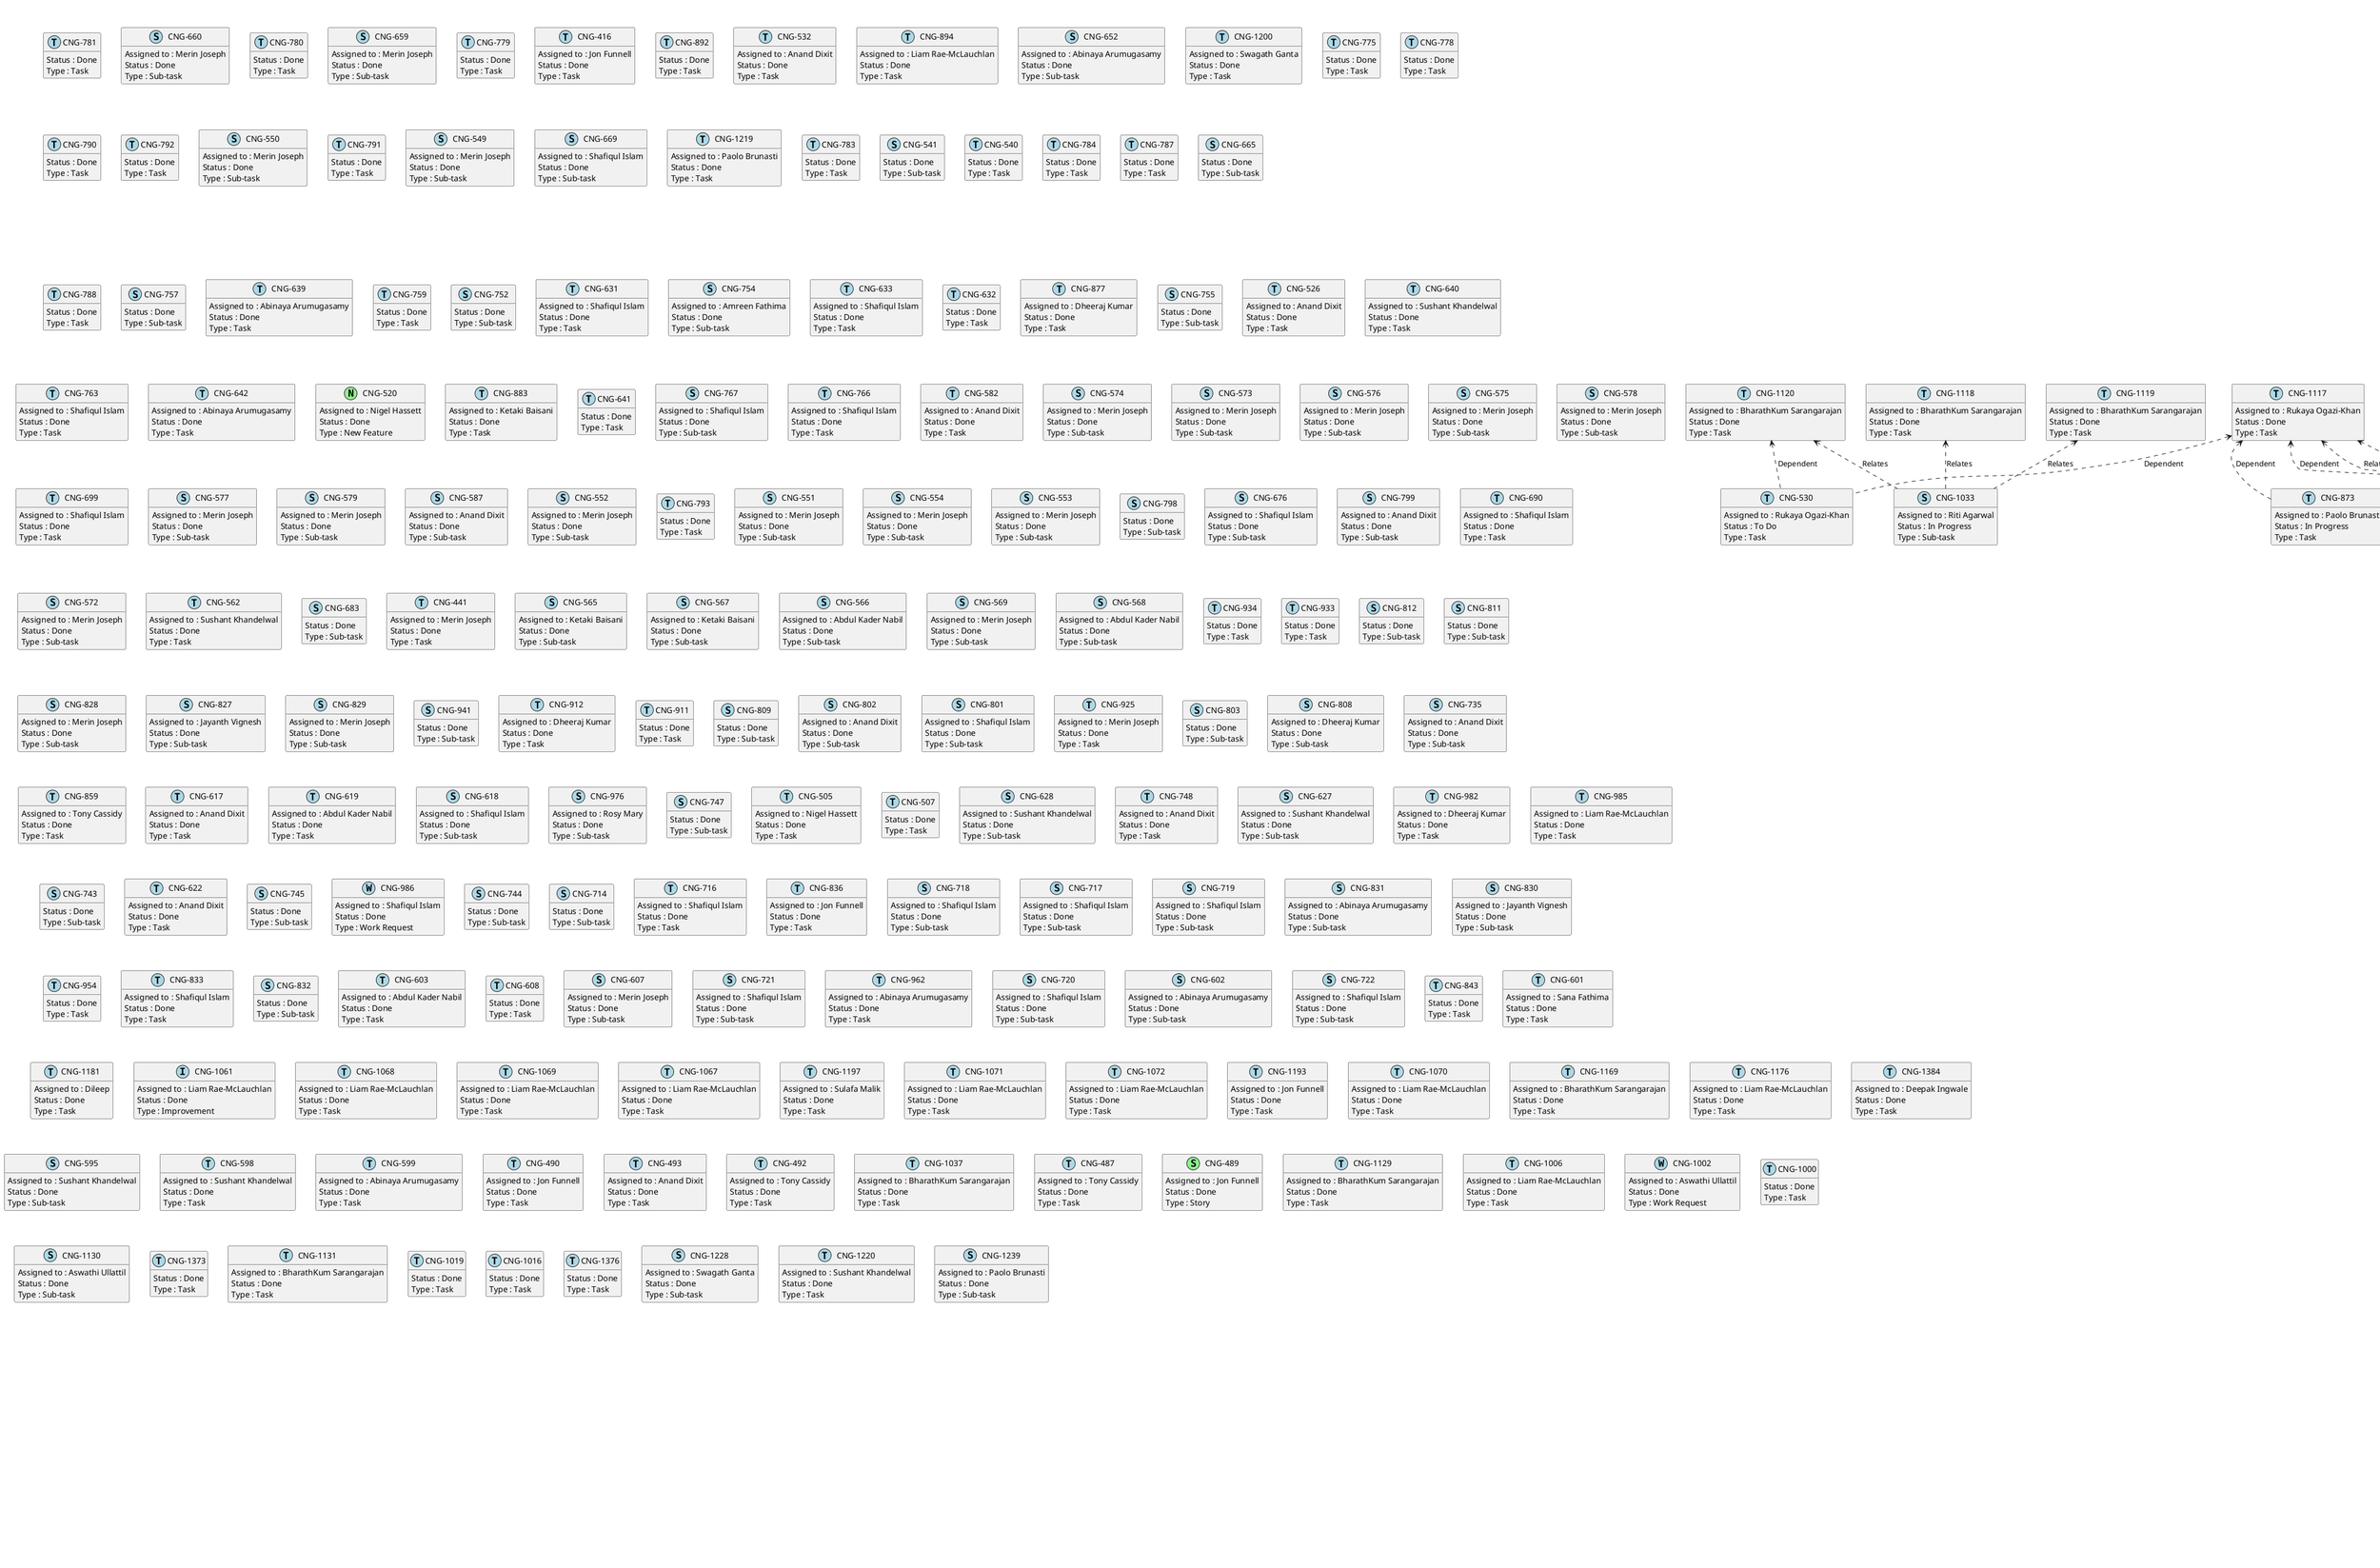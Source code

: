 @startuml
'https://plantuml.com/class-diagram

' GENERATE CLASS DIAGRAM ===========
' Generated at    : Thu Apr 18 15:11:08 CEST 2024

title Jira Tickets for Status Done
hide empty members

legend
Jira Ticket Status
----
(QA) : 3
(In Review (migrated)) : 3
(Done) : 369
(To Do) : 20
(Dev Review) : 1
(In Progress) : 16
(Resolved) : 1
(In System Test) : 1
(Work Complete) : 3
(Design Review) : 1
----
Jira Ticket Types
----
(Task) : 283
(Improvement) : 1
(Work Request) : 2
(Bug) : 4
(Sub-task) : 120
(Risk) : 1
(Story) : 2
(New Feature) : 5
end legend


' Tickets =======
class "CNG-781" << (T,lightblue) >> {
  Status : Done
  Type : Task
}

class "CNG-660" << (S,lightblue) >> {
  Assigned to : Merin Joseph
  Status : Done
  Type : Sub-task
}

class "CNG-780" << (T,lightblue) >> {
  Status : Done
  Type : Task
}

class "CNG-659" << (S,lightblue) >> {
  Assigned to : Merin Joseph
  Status : Done
  Type : Sub-task
}

class "CNG-779" << (T,lightblue) >> {
  Status : Done
  Type : Task
}

class "CNG-416" << (T,lightblue) >> {
  Assigned to : Jon Funnell
  Status : Done
  Type : Task
}

class "CNG-1204" << (T,lightblue) >> {
  Assigned to : Paolo Brunasti
  Status : Done
  Type : Task
}

class "CNG-530" << (T,lightblue) >> {
  Assigned to : Rukaya Ogazi-Khan
  Status : To Do
  Type : Task
}

class "CNG-1205" << (T,lightblue) >> {
  Assigned to : Sivagami S
  Status : Done
  Type : Task
}

class "CNG-771" << (T,lightblue) >> {
  Assigned to : Nigel Hassett
  Status : Done
  Type : Task
}

class "CNG-650" << (T,lightblue) >> {
  Assigned to : Shafiqul Islam
  Status : Done
  Type : Task
}

class "CNG-892" << (T,lightblue) >> {
  Status : Done
  Type : Task
}

class "CNG-774" << (S,lightblue) >> {
  Assigned to : Shafiqul Islam
  Status : Done
  Type : Sub-task
}

class "CNG-532" << (T,lightblue) >> {
  Assigned to : Anand Dixit
  Status : Done
  Type : Task
}

class "CNG-894" << (T,lightblue) >> {
  Assigned to : Liam Rae-McLauchlan
  Status : Done
  Type : Task
}

class "CNG-652" << (S,lightblue) >> {
  Assigned to : Abinaya Arumugasamy
  Status : Done
  Type : Sub-task
}

class "CNG-1200" << (T,lightblue) >> {
  Assigned to : Swagath Ganta
  Status : Done
  Type : Task
}

class "CNG-775" << (T,lightblue) >> {
  Status : Done
  Type : Task
}

class "CNG-533" << (T,lightblue) >> {
  Assigned to : Anand Dixit
  Status : In Progress
  Type : Task
}

class "CNG-778" << (T,lightblue) >> {
  Status : Done
  Type : Task
}

class "CNG-899" << (T,lightblue) >> {
  Status : Done
  Type : Task
}

class "CNG-535" << (T,lightblue) >> {
  Assigned to : Anand Dixit
  Status : Done
  Type : Task
}

class "CNG-898" << (T,lightblue) >> {
  Status : Done
  Type : Task
}

class "CNG-790" << (T,lightblue) >> {
  Status : Done
  Type : Task
}

class "CNG-792" << (T,lightblue) >> {
  Status : Done
  Type : Task
}

class "CNG-550" << (S,lightblue) >> {
  Assigned to : Merin Joseph
  Status : Done
  Type : Sub-task
}

class "CNG-791" << (T,lightblue) >> {
  Status : Done
  Type : Task
}

class "CNG-549" << (S,lightblue) >> {
  Assigned to : Merin Joseph
  Status : Done
  Type : Sub-task
}

class "CNG-428" << (S,lightgreen) >> {
  Assigned to : BharathKum Sarangarajan
  Status : Done
  Type : Story
}

class "CNG-548" << (T,lightblue) >> {
  Assigned to : Sushant Khandelwal
  Status : In Progress
  Type : Task
}

class "CNG-669" << (S,lightblue) >> {
  Assigned to : Shafiqul Islam
  Status : Done
  Type : Sub-task
}

class "CNG-1219" << (T,lightblue) >> {
  Assigned to : Paolo Brunasti
  Status : Done
  Type : Task
}

class "CNG-783" << (T,lightblue) >> {
  Status : Done
  Type : Task
}

class "CNG-541" << (S,lightblue) >> {
  Status : Done
  Type : Sub-task
}

class "CNG-540" << (T,lightblue) >> {
  Status : Done
  Type : Task
}

class "CNG-542" << (T,lightblue) >> {
  Assigned to : Abinaya Arumugasamy
  Status : Done
  Type : Task
}

class "CNG-784" << (T,lightblue) >> {
  Status : Done
  Type : Task
}

class "CNG-787" << (T,lightblue) >> {
  Status : Done
  Type : Task
}

class "CNG-545" << (X,lightblue) >> {
  Assigned to : Anand Dixit
  Status : Resolved
  Type : Risk
}

class "CNG-665" << (S,lightblue) >> {
  Status : Done
  Type : Sub-task
}

class "CNG-789" << (T,lightblue) >> {
  Status : Done
  Type : Task
}

class "CNG-547" << (T,lightblue) >> {
  Assigned to : Abinaya Arumugasamy
  Status : Done
  Type : Task
}

class "CNG-788" << (T,lightblue) >> {
  Status : Done
  Type : Task
}

class "CNG-546" << (N,lightgreen) >> {
  Assigned to : BharathKum Sarangarajan
  Status : Done
  Type : New Feature
}

class "CNG-758" << (T,lightblue) >> {
  Status : Done
  Type : Task
}

class "CNG-637" << (T,lightblue) >> {
  Assigned to : Nigel Hassett
  Status : Done
  Type : Task
}

class "CNG-757" << (S,lightblue) >> {
  Status : Done
  Type : Sub-task
}

class "CNG-636" << (T,lightblue) >> {
  Assigned to : Nigel Hassett
  Status : Done
  Type : Task
}

class "CNG-639" << (T,lightblue) >> {
  Assigned to : Abinaya Arumugasamy
  Status : Done
  Type : Task
}

class "CNG-759" << (T,lightblue) >> {
  Status : Done
  Type : Task
}

class "CNG-638" << (T,lightblue) >> {
  Assigned to : Sushant Khandelwal
  Status : Done
  Type : Task
}

class "CNG-1307" << (T,lightblue) >> {
  Assigned to : Shafiqul Islam
  Status : Done
  Type : Task
}

class "CNG-1306" << (T,lightblue) >> {
  Assigned to : BharathKum Sarangarajan
  Status : Done
  Type : Task
}

class "CNG-750" << (S,lightblue) >> {
  Status : Done
  Type : Sub-task
}

class "CNG-870" << (T,lightblue) >> {
  Assigned to : Rukaya Ogazi-Khan
  Status : To Do
  Type : Task
}

class "CNG-752" << (S,lightblue) >> {
  Status : Done
  Type : Sub-task
}

class "CNG-873" << (T,lightblue) >> {
  Assigned to : Paolo Brunasti
  Status : In Progress
  Type : Task
}

class "CNG-631" << (T,lightblue) >> {
  Assigned to : Shafiqul Islam
  Status : Done
  Type : Task
}

class "CNG-630" << (T,lightblue) >> {
  Assigned to : Shafiqul Islam
  Status : Done
  Type : Task
}

class "CNG-751" << (S,lightblue) >> {
  Assigned to : Abinaya Arumugasamy
  Status : Done
  Type : Sub-task
}

class "CNG-1302" << (T,lightblue) >> {
  Assigned to : BharathKum Sarangarajan
  Status : Done
  Type : Task
}

class "CNG-754" << (S,lightblue) >> {
  Assigned to : Amreen Fathima
  Status : Done
  Type : Sub-task
}

class "CNG-875" << (T,lightblue) >> {
  Assigned to : BharathKum Sarangarajan
  Status : Done
  Type : Task
}

class "CNG-633" << (T,lightblue) >> {
  Assigned to : Shafiqul Islam
  Status : Done
  Type : Task
}

class "CNG-753" << (S,lightblue) >> {
  Status : Done
  Type : Sub-task
}

class "CNG-632" << (T,lightblue) >> {
  Status : Done
  Type : Task
}

class "CNG-998" << (T,lightblue) >> {
  Status : Done
  Type : Task
}

class "CNG-756" << (S,lightblue) >> {
  Assigned to : Sushant Khandelwal
  Status : Done
  Type : Sub-task
}

class "CNG-635" << (T,lightblue) >> {
  Assigned to : Liam Rae-McLauchlan
  Status : Done
  Type : Task
}

class "CNG-877" << (T,lightblue) >> {
  Assigned to : Dheeraj Kumar
  Status : Done
  Type : Task
}

class "CNG-755" << (S,lightblue) >> {
  Status : Done
  Type : Sub-task
}

class "CNG-634" << (T,lightblue) >> {
  Assigned to : Nigel Hassett
  Status : Done
  Type : Task
}

class "CNG-770" << (T,lightblue) >> {
  Assigned to : Shafiqul Islam
  Status : Done
  Type : Task
}

class "CNG-769" << (T,lightblue) >> {
  Assigned to : Shafiqul Islam
  Status : Done
  Type : Task
}

class "CNG-527" << (T,lightblue) >> {
  Assigned to : Sushant Khandelwal
  Status : Done
  Type : Task
}

class "CNG-648" << (T,lightblue) >> {
  Assigned to : Amreen Fathima
  Status : Done
  Type : Task
}

class "CNG-768" << (T,lightblue) >> {
  Assigned to : Shafiqul Islam
  Status : Done
  Type : Task
}

class "CNG-526" << (T,lightblue) >> {
  Assigned to : Anand Dixit
  Status : Done
  Type : Task
}

class "CNG-647" << (T,lightblue) >> {
  Assigned to : Shafiqul Islam
  Status : Done
  Type : Task
}

class "CNG-528" << (T,lightblue) >> {
  Assigned to : Sushant Khandelwal
  Status : Done
  Type : Task
}

class "CNG-649" << (T,lightblue) >> {
  Assigned to : Nigel Hassett
  Status : Done
  Type : Task
}

class "CNG-1317" << (T,lightblue) >> {
  Assigned to : Mahima Verma
  Status : Done
  Type : Task
}

class "CNG-761" << (T,lightblue) >> {
  Status : Done
  Type : Task
}

class "CNG-640" << (T,lightblue) >> {
  Assigned to : Sushant Khandelwal
  Status : Done
  Type : Task
}

class "CNG-763" << (T,lightblue) >> {
  Assigned to : Shafiqul Islam
  Status : Done
  Type : Task
}

class "CNG-884" << (T,lightblue) >> {
  Assigned to : Jayanth Vignesh
  Status : Done
  Type : Task
}

class "CNG-642" << (T,lightblue) >> {
  Assigned to : Abinaya Arumugasamy
  Status : Done
  Type : Task
}

class "CNG-520" << (N,lightgreen) >> {
  Assigned to : Nigel Hassett
  Status : Done
  Type : New Feature
}

class "CNG-883" << (T,lightblue) >> {
  Assigned to : Ketaki Baisani
  Status : Done
  Type : Task
}

class "CNG-641" << (T,lightblue) >> {
  Status : Done
  Type : Task
}

class "CNG-523" << (N,lightgreen) >> {
  Assigned to : Sushant Khandelwal
  Status : Done
  Type : New Feature
}

class "CNG-522" << (N,lightgreen) >> {
  Assigned to : Nigel Hassett
  Status : Done
  Type : New Feature
}

class "CNG-643" << (T,lightblue) >> {
  Assigned to : Amreen Fathima
  Status : Done
  Type : Task
}

class "CNG-767" << (S,lightblue) >> {
  Assigned to : Shafiqul Islam
  Status : Done
  Type : Sub-task
}

class "CNG-766" << (T,lightblue) >> {
  Assigned to : Shafiqul Islam
  Status : Done
  Type : Task
}

class "CNG-524" << (N,lightgreen) >> {
  Assigned to : Nigel Hassett
  Status : Done
  Type : New Feature
}

class "CNG-581" << (S,lightblue) >> {
  Assigned to : Abdul Kader Nabil
  Status : Done
  Type : Sub-task
}

class "CNG-580" << (S,lightblue) >> {
  Assigned to : Nigel Hassett
  Status : Done
  Type : Sub-task
}

class "CNG-583" << (S,lightblue) >> {
  Assigned to : Merin Joseph
  Status : Done
  Type : Sub-task
}

class "CNG-582" << (T,lightblue) >> {
  Assigned to : Anand Dixit
  Status : Done
  Type : Task
}

class "CNG-574" << (S,lightblue) >> {
  Assigned to : Merin Joseph
  Status : Done
  Type : Sub-task
}

class "CNG-573" << (S,lightblue) >> {
  Assigned to : Merin Joseph
  Status : Done
  Type : Sub-task
}

class "CNG-576" << (S,lightblue) >> {
  Assigned to : Merin Joseph
  Status : Done
  Type : Sub-task
}

class "CNG-575" << (S,lightblue) >> {
  Assigned to : Merin Joseph
  Status : Done
  Type : Sub-task
}

class "CNG-696" << (T,lightblue) >> {
  Assigned to : Shafiqul Islam
  Status : In Progress
  Type : Task
}

class "CNG-578" << (S,lightblue) >> {
  Assigned to : Merin Joseph
  Status : Done
  Type : Sub-task
}

class "CNG-699" << (T,lightblue) >> {
  Assigned to : Shafiqul Islam
  Status : Done
  Type : Task
}

class "CNG-577" << (S,lightblue) >> {
  Assigned to : Merin Joseph
  Status : Done
  Type : Sub-task
}

class "CNG-698" << (T,lightblue) >> {
  Assigned to : Shafiqul Islam
  Status : Done
  Type : Task
}

class "CNG-579" << (S,lightblue) >> {
  Assigned to : Merin Joseph
  Status : Done
  Type : Sub-task
}

class "CNG-585" << (S,lightblue) >> {
  Assigned to : Anand Dixit
  Status : Done
  Type : Sub-task
}

class "CNG-584" << (S,lightblue) >> {
  Assigned to : Merin Joseph
  Status : Done
  Type : Sub-task
}

class "CNG-587" << (S,lightblue) >> {
  Assigned to : Anand Dixit
  Status : Done
  Type : Sub-task
}

class "CNG-586" << (S,lightblue) >> {
  Assigned to : Anand Dixit
  Status : Done
  Type : Sub-task
}

class "CNG-561" << (T,lightblue) >> {
  Assigned to : Abinaya Arumugasamy
  Status : Done
  Type : Task
}

class "CNG-673" << (S,lightblue) >> {
  Status : Done
  Type : Sub-task
}

class "CNG-794" << (T,lightblue) >> {
  Assigned to : Sushant Khandelwal
  Status : Done
  Type : Task
}

class "CNG-552" << (S,lightblue) >> {
  Assigned to : Merin Joseph
  Status : Done
  Type : Sub-task
}

class "CNG-793" << (T,lightblue) >> {
  Status : Done
  Type : Task
}

class "CNG-551" << (S,lightblue) >> {
  Assigned to : Merin Joseph
  Status : Done
  Type : Sub-task
}

class "CNG-554" << (S,lightblue) >> {
  Assigned to : Merin Joseph
  Status : Done
  Type : Sub-task
}

class "CNG-674" << (S,lightblue) >> {
  Assigned to : Amreen Fathima
  Status : Done
  Type : Sub-task
}

class "CNG-553" << (S,lightblue) >> {
  Assigned to : Merin Joseph
  Status : Done
  Type : Sub-task
}

class "CNG-795" << (T,lightblue) >> {
  Assigned to : Shafiqul Islam
  Status : In Progress
  Type : Task
}

class "CNG-677" << (S,lightblue) >> {
  Assigned to : Sushant Khandelwal
  Status : Done
  Type : Sub-task
}

class "CNG-556" << (S,lightblue) >> {
  Assigned to : Shafiqul Islam
  Status : Dev Review
  Type : Sub-task
}

class "CNG-798" << (S,lightblue) >> {
  Status : Done
  Type : Sub-task
}

class "CNG-676" << (S,lightblue) >> {
  Assigned to : Shafiqul Islam
  Status : Done
  Type : Sub-task
}

class "CNG-558" << (S,lightblue) >> {
  Status : To Do
  Type : Sub-task
}

class "CNG-678" << (S,lightblue) >> {
  Assigned to : Anand Dixit
  Status : Done
  Type : Sub-task
}

class "CNG-799" << (S,lightblue) >> {
  Assigned to : Anand Dixit
  Status : Done
  Type : Sub-task
}

class "CNG-557" << (S,lightblue) >> {
  Assigned to : Shafiqul Islam
  Status : In Progress
  Type : Sub-task
}

class "CNG-690" << (T,lightblue) >> {
  Assigned to : Shafiqul Islam
  Status : Done
  Type : Task
}

class "CNG-572" << (S,lightblue) >> {
  Assigned to : Merin Joseph
  Status : Done
  Type : Sub-task
}

class "CNG-684" << (S,lightblue) >> {
  Assigned to : Shafiqul Islam
  Status : To Do
  Type : Sub-task
}

class "CNG-562" << (T,lightblue) >> {
  Assigned to : Sushant Khandelwal
  Status : Done
  Type : Task
}

class "CNG-683" << (S,lightblue) >> {
  Status : Done
  Type : Sub-task
}

class "CNG-441" << (T,lightblue) >> {
  Assigned to : Merin Joseph
  Status : Done
  Type : Task
}

class "CNG-565" << (S,lightblue) >> {
  Assigned to : Ketaki Baisani
  Status : Done
  Type : Sub-task
}

class "CNG-686" << (S,lightblue) >> {
  Status : QA
  Type : Sub-task
}

class "CNG-685" << (S,lightblue) >> {
  Assigned to : Merin Joseph
  Status : To Do
  Type : Sub-task
}

class "CNG-567" << (S,lightblue) >> {
  Assigned to : Ketaki Baisani
  Status : Done
  Type : Sub-task
}

class "CNG-566" << (S,lightblue) >> {
  Assigned to : Abdul Kader Nabil
  Status : Done
  Type : Sub-task
}

class "CNG-569" << (S,lightblue) >> {
  Assigned to : Merin Joseph
  Status : Done
  Type : Sub-task
}

class "CNG-568" << (S,lightblue) >> {
  Assigned to : Abdul Kader Nabil
  Status : Done
  Type : Sub-task
}

class "CNG-934" << (T,lightblue) >> {
  Status : Done
  Type : Task
}

class "CNG-813" << (T,lightblue) >> {
  Status : Done
  Type : Task
}

class "CNG-933" << (T,lightblue) >> {
  Status : Done
  Type : Task
}

class "CNG-812" << (S,lightblue) >> {
  Status : Done
  Type : Sub-task
}

class "CNG-815" << (S,lightblue) >> {
  Status : To Do
  Type : Sub-task
}

class "CNG-817" << (T,lightblue) >> {
  Status : Done
  Type : Task
}

class "CNG-816" << (T,lightblue) >> {
  Status : Done
  Type : Task
}

class "CNG-819" << (T,lightblue) >> {
  Status : Done
  Type : Task
}

class "CNG-939" << (S,lightblue) >> {
  Status : Done
  Type : Sub-task
}

class "CNG-818" << (T,lightblue) >> {
  Assigned to : BharathKum Sarangarajan
  Status : Done
  Type : Task
}

class "CNG-930" << (T,lightblue) >> {
  Status : Done
  Type : Task
}

class "CNG-932" << (T,lightblue) >> {
  Status : To Do
  Type : Task
}

class "CNG-811" << (S,lightblue) >> {
  Status : Done
  Type : Sub-task
}

class "CNG-931" << (T,lightblue) >> {
  Status : Done
  Type : Task
}

class "CNG-810" << (S,lightblue) >> {
  Status : Done
  Type : Sub-task
}

class "CNG-703" << (S,lightblue) >> {
  Assigned to : Shafiqul Islam
  Status : Done
  Type : Sub-task
}

class "CNG-824" << (T,lightblue) >> {
  Status : In Progress
  Type : Task
}

class "CNG-702" << (S,lightblue) >> {
  Assigned to : Shafiqul Islam
  Status : Done
  Type : Sub-task
}

class "CNG-823" << (T,lightblue) >> {
  Assigned to : Dhanish Kumar
  Status : Done
  Type : Task
}

class "CNG-947" << (T,lightblue) >> {
  Assigned to : BharathKum Sarangarajan
  Status : Done
  Type : Task
}

class "CNG-705" << (S,lightblue) >> {
  Assigned to : Shafiqul Islam
  Status : Done
  Type : Sub-task
}

class "CNG-704" << (S,lightblue) >> {
  Assigned to : Shafiqul Islam
  Status : Done
  Type : Sub-task
}

class "CNG-949" << (T,lightblue) >> {
  Status : To Do
  Type : Task
}

class "CNG-828" << (S,lightblue) >> {
  Assigned to : Merin Joseph
  Status : Done
  Type : Sub-task
}

class "CNG-948" << (T,lightblue) >> {
  Assigned to : Sushant Khandelwal
  Status : Done
  Type : Task
}

class "CNG-827" << (S,lightblue) >> {
  Assigned to : Jayanth Vignesh
  Status : Done
  Type : Sub-task
}

class "CNG-708" << (B,red) >> {
  Assigned to : Amreen Fathima
  Status : In System Test
  Type : Bug
}

class "CNG-829" << (S,lightblue) >> {
  Assigned to : Merin Joseph
  Status : Done
  Type : Sub-task
}

class "CNG-941" << (S,lightblue) >> {
  Status : Done
  Type : Sub-task
}

class "CNG-820" << (T,lightblue) >> {
  Status : Done
  Type : Task
}

class "CNG-943" << (T,lightblue) >> {
  Status : Done
  Type : Task
}

class "CNG-701" << (S,lightblue) >> {
  Assigned to : Shafiqul Islam
  Status : Done
  Type : Sub-task
}

class "CNG-822" << (T,lightblue) >> {
  Assigned to : Sankaranarayanan Kopparasukavi
  Status : Done
  Type : Task
}

class "CNG-821" << (T,lightblue) >> {
  Status : Done
  Type : Task
}

class "CNG-700" << (T,lightblue) >> {
  Assigned to : Shafiqul Islam
  Status : To Do
  Type : Task
}

class "CNG-919" << (T,lightblue) >> {
  Status : Done
  Type : Task
}

class "CNG-912" << (T,lightblue) >> {
  Assigned to : Dheeraj Kumar
  Status : Done
  Type : Task
}

class "CNG-911" << (T,lightblue) >> {
  Status : Done
  Type : Task
}

class "CNG-914" << (T,lightblue) >> {
  Status : Done
  Type : Task
}

class "CNG-913" << (T,lightblue) >> {
  Assigned to : Dheeraj Kumar
  Status : Done
  Type : Task
}

class "CNG-918" << (T,lightblue) >> {
  Status : Done
  Type : Task
}

class "CNG-910" << (T,lightblue) >> {
  Assigned to : Abinaya Arumugasamy
  Status : Done
  Type : Task
}

class "CNG-809" << (S,lightblue) >> {
  Status : Done
  Type : Sub-task
}

class "CNG-923" << (T,lightblue) >> {
  Assigned to : Deepak Ingwale
  Status : Done
  Type : Task
}

class "CNG-802" << (S,lightblue) >> {
  Assigned to : Anand Dixit
  Status : Done
  Type : Sub-task
}

class "CNG-922" << (T,lightblue) >> {
  Status : Done
  Type : Task
}

class "CNG-801" << (S,lightblue) >> {
  Assigned to : Shafiqul Islam
  Status : Done
  Type : Sub-task
}

class "CNG-925" << (T,lightblue) >> {
  Assigned to : Merin Joseph
  Status : Done
  Type : Task
}

class "CNG-924" << (T,lightblue) >> {
  Status : To Do
  Type : Task
}

class "CNG-803" << (S,lightblue) >> {
  Status : Done
  Type : Sub-task
}

class "CNG-806" << (T,lightblue) >> {
  Assigned to : Abinaya Arumugasamy
  Status : Done
  Type : Task
}

class "CNG-927" << (T,lightblue) >> {
  Assigned to : Deepak Ingwale
  Status : Done
  Type : Task
}

class "CNG-926" << (T,lightblue) >> {
  Status : Done
  Type : Task
}

class "CNG-929" << (T,lightblue) >> {
  Status : Done
  Type : Task
}

class "CNG-808" << (S,lightblue) >> {
  Assigned to : Dheeraj Kumar
  Status : Done
  Type : Sub-task
}

class "CNG-928" << (T,lightblue) >> {
  Status : To Do
  Type : Task
}

class "CNG-807" << (T,lightblue) >> {
  Assigned to : Amreen Fathima
  Status : In Progress
  Type : Task
}

class "CNG-921" << (T,lightblue) >> {
  Assigned to : Shafiqul Islam
  Status : Done
  Type : Task
}

class "CNG-800" << (S,lightblue) >> {
  Status : Done
  Type : Sub-task
}

class "CNG-920" << (T,lightblue) >> {
  Status : Done
  Type : Task
}

class "CNG-735" << (S,lightblue) >> {
  Assigned to : Anand Dixit
  Status : Done
  Type : Sub-task
}

class "CNG-738" << (T,lightblue) >> {
  Status : Done
  Type : Task
}

class "CNG-859" << (T,lightblue) >> {
  Assigned to : Tony Cassidy
  Status : Done
  Type : Task
}

class "CNG-617" << (T,lightblue) >> {
  Assigned to : Anand Dixit
  Status : Done
  Type : Task
}

class "CNG-619" << (T,lightblue) >> {
  Assigned to : Abdul Kader Nabil
  Status : Done
  Type : Task
}

class "CNG-618" << (S,lightblue) >> {
  Assigned to : Shafiqul Islam
  Status : Done
  Type : Sub-task
}

class "CNG-972" << (T,lightblue) >> {
  Assigned to : Anand Jajoo
  Status : Done
  Type : Task
}

class "CNG-971" << (T,lightblue) >> {
  Assigned to : Rosy Mary
  Status : Done
  Type : Task
}

class "CNG-973" << (T,lightblue) >> {
  Assigned to : Jon Funnell
  Status : Done
  Type : Task
}

class "CNG-610" << (S,lightblue) >> {
  Assigned to : Amreen Fathima
  Status : QA
  Type : Sub-task
}

class "CNG-855" << (B,red) >> {
  Assigned to : Amreen Fathima
  Status : Work Complete
  Type : Bug
}

class "CNG-976" << (S,lightblue) >> {
  Assigned to : Rosy Mary
  Status : Done
  Type : Sub-task
}

class "CNG-613" << (T,lightblue) >> {
  Assigned to : Dheeraj Kumar
  Status : Done
  Type : Task
}

class "CNG-733" << (T,lightblue) >> {
  Assigned to : Shafiqul Islam
  Status : In Progress
  Type : Task
}

class "CNG-612" << (S,lightblue) >> {
  Assigned to : Amreen Fathima
  Status : Done
  Type : Sub-task
}

class "CNG-747" << (S,lightblue) >> {
  Status : Done
  Type : Sub-task
}

class "CNG-505" << (T,lightblue) >> {
  Assigned to : Nigel Hassett
  Status : Done
  Type : Task
}

class "CNG-868" << (T,lightblue) >> {
  Assigned to : Shafiqul Islam
  Status : Done
  Type : Task
}

class "CNG-749" << (S,lightblue) >> {
  Status : Done
  Type : Sub-task
}

class "CNG-507" << (T,lightblue) >> {
  Status : Done
  Type : Task
}

class "CNG-628" << (S,lightblue) >> {
  Assigned to : Sushant Khandelwal
  Status : Done
  Type : Sub-task
}

class "CNG-748" << (T,lightblue) >> {
  Assigned to : Anand Dixit
  Status : Done
  Type : Task
}

class "CNG-869" << (T,lightblue) >> {
  Assigned to : BharathKum Sarangarajan
  Status : Done
  Type : Task
}

class "CNG-627" << (S,lightblue) >> {
  Assigned to : Sushant Khandelwal
  Status : Done
  Type : Sub-task
}

class "CNG-860" << (B,red) >> {
  Assigned to : Dhanish Kumar
  Status : Work Complete
  Type : Bug
}

class "CNG-981" << (T,lightblue) >> {
  Status : Done
  Type : Task
}

class "CNG-980" << (T,lightblue) >> {
  Assigned to : Nigel Hassett
  Status : Done
  Type : Task
}

class "CNG-982" << (T,lightblue) >> {
  Assigned to : Dheeraj Kumar
  Status : Done
  Type : Task
}

class "CNG-985" << (T,lightblue) >> {
  Assigned to : Liam Rae-McLauchlan
  Status : Done
  Type : Task
}

class "CNG-743" << (S,lightblue) >> {
  Status : Done
  Type : Sub-task
}

class "CNG-864" << (B,red) >> {
  Assigned to : Amreen Fathima
  Status : Work Complete
  Type : Bug
}

class "CNG-622" << (T,lightblue) >> {
  Assigned to : Anand Dixit
  Status : Done
  Type : Task
}

class "CNG-745" << (S,lightblue) >> {
  Status : Done
  Type : Sub-task
}

class "CNG-986" << (W,lightblue) >> {
  Assigned to : Shafiqul Islam
  Status : Done
  Type : Work Request
}

class "CNG-744" << (S,lightblue) >> {
  Status : Done
  Type : Sub-task
}

class "CNG-865" << (T,lightblue) >> {
  Assigned to : Nigel Hassett
  Status : Done
  Type : Task
}

class "CNG-956" << (T,lightblue) >> {
  Status : Done
  Type : Task
}

class "CNG-714" << (S,lightblue) >> {
  Status : Done
  Type : Sub-task
}

class "CNG-955" << (T,lightblue) >> {
  Status : Done
  Type : Task
}

class "CNG-958" << (T,lightblue) >> {
  Status : Done
  Type : Task
}

class "CNG-716" << (T,lightblue) >> {
  Assigned to : Shafiqul Islam
  Status : Done
  Type : Task
}

class "CNG-837" << (T,lightblue) >> {
  Assigned to : Sushant Khandelwal
  Status : Done
  Type : Task
}

class "CNG-957" << (T,lightblue) >> {
  Status : Done
  Type : Task
}

class "CNG-836" << (T,lightblue) >> {
  Assigned to : Jon Funnell
  Status : Done
  Type : Task
}

class "CNG-718" << (S,lightblue) >> {
  Assigned to : Shafiqul Islam
  Status : Done
  Type : Sub-task
}

class "CNG-959" << (T,lightblue) >> {
  Status : Done
  Type : Task
}

class "CNG-717" << (S,lightblue) >> {
  Assigned to : Shafiqul Islam
  Status : Done
  Type : Sub-task
}

class "CNG-719" << (S,lightblue) >> {
  Assigned to : Shafiqul Islam
  Status : Done
  Type : Sub-task
}

class "CNG-950" << (T,lightblue) >> {
  Assigned to : Anand Jajoo
  Status : Done
  Type : Task
}

class "CNG-952" << (T,lightblue) >> {
  Status : To Do
  Type : Task
}

class "CNG-831" << (S,lightblue) >> {
  Assigned to : Abinaya Arumugasamy
  Status : Done
  Type : Sub-task
}

class "CNG-951" << (T,lightblue) >> {
  Assigned to : Anand Jajoo
  Status : Done
  Type : Task
}

class "CNG-830" << (S,lightblue) >> {
  Assigned to : Jayanth Vignesh
  Status : Done
  Type : Sub-task
}

class "CNG-954" << (T,lightblue) >> {
  Status : Done
  Type : Task
}

class "CNG-833" << (T,lightblue) >> {
  Assigned to : Shafiqul Islam
  Status : Done
  Type : Task
}

class "CNG-832" << (S,lightblue) >> {
  Status : Done
  Type : Sub-task
}

class "CNG-967" << (T,lightblue) >> {
  Status : Done
  Type : Task
}

class "CNG-603" << (T,lightblue) >> {
  Assigned to : Abdul Kader Nabil
  Status : Done
  Type : Task
}

class "CNG-605" << (T,lightblue) >> {
  Assigned to : Anand Dixit
  Status : Done
  Type : Task
}

class "CNG-968" << (T,lightblue) >> {
  Status : Done
  Type : Task
}

class "CNG-608" << (T,lightblue) >> {
  Status : Done
  Type : Task
}

class "CNG-607" << (S,lightblue) >> {
  Assigned to : Merin Joseph
  Status : Done
  Type : Sub-task
}

class "CNG-961" << (S,lightblue) >> {
  Assigned to : Anand Jajoo
  Status : In Progress
  Type : Sub-task
}

class "CNG-960" << (T,lightblue) >> {
  Status : Done
  Type : Task
}

class "CNG-600" << (T,lightblue) >> {
  Assigned to : Sushant Khandelwal
  Status : Done
  Type : Task
}

class "CNG-721" << (S,lightblue) >> {
  Assigned to : Shafiqul Islam
  Status : Done
  Type : Sub-task
}

class "CNG-842" << (T,lightblue) >> {
  Assigned to : Dheeraj Kumar
  Status : Done
  Type : Task
}

class "CNG-962" << (T,lightblue) >> {
  Assigned to : Abinaya Arumugasamy
  Status : Done
  Type : Task
}

class "CNG-720" << (S,lightblue) >> {
  Assigned to : Shafiqul Islam
  Status : Done
  Type : Sub-task
}

class "CNG-965" << (T,lightblue) >> {
  Status : Done
  Type : Task
}

class "CNG-844" << (T,lightblue) >> {
  Status : Done
  Type : Task
}

class "CNG-602" << (S,lightblue) >> {
  Assigned to : Abinaya Arumugasamy
  Status : Done
  Type : Sub-task
}

class "CNG-723" << (T,lightblue) >> {
  Status : To Do
  Type : Task
}

class "CNG-964" << (T,lightblue) >> {
  Status : Done
  Type : Task
}

class "CNG-722" << (S,lightblue) >> {
  Assigned to : Shafiqul Islam
  Status : Done
  Type : Sub-task
}

class "CNG-843" << (T,lightblue) >> {
  Status : Done
  Type : Task
}

class "CNG-601" << (T,lightblue) >> {
  Assigned to : Sana Fathima
  Status : Done
  Type : Task
}

class "CNG-1097" << (T,lightblue) >> {
  Assigned to : BharathKum Sarangarajan
  Status : Done
  Type : Task
}

class "CNG-1095" << (T,lightblue) >> {
  Assigned to : BharathKum Sarangarajan
  Status : Done
  Type : Task
}

class "CNG-1096" << (T,lightblue) >> {
  Assigned to : BharathKum Sarangarajan
  Status : Done
  Type : Task
}

class "CNG-1094" << (T,lightblue) >> {
  Assigned to : BharathKum Sarangarajan
  Status : Done
  Type : Task
}

class "CNG-909" << (T,lightblue) >> {
  Assigned to : BharathKum Sarangarajan
  Status : Done
  Type : Task
}

class "CNG-901" << (T,lightblue) >> {
  Status : Done
  Type : Task
}

class "CNG-903" << (T,lightblue) >> {
  Status : Done
  Type : Task
}

class "CNG-907" << (T,lightblue) >> {
  Status : Done
  Type : Task
}

class "CNG-1099" << (T,lightblue) >> {
  Assigned to : BharathKum Sarangarajan
  Status : Done
  Type : Task
}

class "CNG-1060" << (T,lightblue) >> {
  Assigned to : Rukaya Ogazi-Khan
  Status : To Do
  Type : Task
}

class "CNG-1181" << (T,lightblue) >> {
  Assigned to : Dileep
  Status : Done
  Type : Task
}

class "CNG-1061" << (I,lightblue) >> {
  Assigned to : Liam Rae-McLauchlan
  Status : Done
  Type : Improvement
}

class "CNG-1068" << (T,lightblue) >> {
  Assigned to : Liam Rae-McLauchlan
  Status : Done
  Type : Task
}

class "CNG-1069" << (T,lightblue) >> {
  Assigned to : Liam Rae-McLauchlan
  Status : Done
  Type : Task
}

class "CNG-1067" << (T,lightblue) >> {
  Assigned to : Liam Rae-McLauchlan
  Status : Done
  Type : Task
}

class "CNG-1188" << (T,lightblue) >> {
  Assigned to : Rukaya Ogazi-Khan
  Status : Done
  Type : Task
}

class "CNG-1197" << (T,lightblue) >> {
  Assigned to : Sulafa Malik
  Status : Done
  Type : Task
}

class "CNG-1073" << (S,lightblue) >> {
  Assigned to : Surya Prakash Bhallamudi
  Status : Done
  Type : Sub-task
}

class "CNG-1194" << (T,lightblue) >> {
  Assigned to : Sulafa Malik
  Status : Done
  Type : Task
}

class "CNG-1195" << (T,lightblue) >> {
  Assigned to : Rukaya Ogazi-Khan
  Status : In Progress
  Type : Task
}

class "CNG-1074" << (S,lightblue) >> {
  Assigned to : BharathKum Sarangarajan
  Status : Done
  Type : Sub-task
}

class "CNG-1071" << (T,lightblue) >> {
  Assigned to : Liam Rae-McLauchlan
  Status : Done
  Type : Task
}

class "CNG-1072" << (T,lightblue) >> {
  Assigned to : Liam Rae-McLauchlan
  Status : Done
  Type : Task
}

class "CNG-1193" << (T,lightblue) >> {
  Assigned to : Jon Funnell
  Status : Done
  Type : Task
}

class "CNG-1070" << (T,lightblue) >> {
  Assigned to : Liam Rae-McLauchlan
  Status : Done
  Type : Task
}

class "CNG-1284" << (T,lightblue) >> {
  Assigned to : BharathKum Sarangarajan
  Status : Done
  Type : Task
}

class "CNG-1163" << (T,lightblue) >> {
  Assigned to : Shafiqul Islam
  Status : To Do
  Type : Task
}

class "CNG-1042" << (S,lightblue) >> {
  Assigned to : Liam Rae-McLauchlan
  Status : In Progress
  Type : Sub-task
}

class "CNG-1282" << (T,lightblue) >> {
  Assigned to : Deepak Ingwale
  Status : Done
  Type : Task
}

class "CNG-1041" << (S,lightblue) >> {
  Assigned to : Stephy Aniyan
  Status : Done
  Type : Sub-task
}

class "CNG-1169" << (T,lightblue) >> {
  Assigned to : BharathKum Sarangarajan
  Status : Done
  Type : Task
}

class "CNG-1167" << (T,lightblue) >> {
  Assigned to : Hamida Rehman
  Status : Done
  Type : Task
}

class "CNG-1168" << (T,lightblue) >> {
  Assigned to : Hamida Rehman
  Status : Done
  Type : Task
}

class "CNG-1165" << (T,lightblue) >> {
  Assigned to : Hamida Rehman
  Status : Done
  Type : Task
}

class "CNG-1166" << (T,lightblue) >> {
  Assigned to : Hamida Rehman
  Status : Done
  Type : Task
}

class "CNG-1296" << (T,lightblue) >> {
  Assigned to : Deepak Ingwale
  Status : Done
  Type : Task
}

class "CNG-1051" << (S,lightblue) >> {
  Assigned to : BharathKum Sarangarajan
  Status : Done
  Type : Sub-task
}

class "CNG-1294" << (T,lightblue) >> {
  Assigned to : Sivagami S
  Status : Done
  Type : Task
}

class "CNG-1173" << (S,lightblue) >> {
  Status : To Do
  Type : Sub-task
}

class "CNG-1290" << (T,lightblue) >> {
  Assigned to : Shafiqul Islam
  Status : To Do
  Type : Task
}

class "CNG-1297" << (T,lightblue) >> {
  Assigned to : BharathKum Sarangarajan
  Status : Done
  Type : Task
}

class "CNG-1176" << (T,lightblue) >> {
  Assigned to : Liam Rae-McLauchlan
  Status : Done
  Type : Task
}

class "CNG-1262" << (T,lightblue) >> {
  Assigned to : Dileep
  Status : Done
  Type : Task
}

class "CNG-1263" << (T,lightblue) >> {
  Assigned to : Dileep
  Status : Done
  Type : Task
}

class "CNG-1021" << (S,lightblue) >> {
  Assigned to : Sushant Khandelwal
  Status : Done
  Type : Sub-task
}

class "CNG-1384" << (T,lightblue) >> {
  Assigned to : Deepak Ingwale
  Status : Done
  Type : Task
}

class "CNG-1261" << (T,lightblue) >> {
  Assigned to : Shafiqul Islam
  Status : Done
  Type : Task
}

class "CNG-596" << (S,lightblue) >> {
  Assigned to : Anand Dixit
  Status : In Progress
  Type : Sub-task
}

class "CNG-1028" << (S,lightblue) >> {
  Assigned to : BharathKum Sarangarajan
  Status : Done
  Type : Sub-task
}

class "CNG-1149" << (T,lightblue) >> {
  Assigned to : BharathKum Sarangarajan
  Status : Done
  Type : Task
}

class "CNG-595" << (S,lightblue) >> {
  Assigned to : Sushant Khandelwal
  Status : Done
  Type : Sub-task
}

class "CNG-1029" << (S,lightblue) >> {
  Assigned to : Shafiqul Islam
  Status : In Review (migrated)
  Type : Sub-task
}

class "CNG-598" << (T,lightblue) >> {
  Assigned to : Sushant Khandelwal
  Status : Done
  Type : Task
}

class "CNG-1147" << (T,lightblue) >> {
  Assigned to : BharathKum Sarangarajan
  Status : Done
  Type : Task
}

class "CNG-1269" << (T,lightblue) >> {
  Assigned to : BharathKum Sarangarajan
  Status : Done
  Type : Task
}

class "CNG-597" << (T,lightblue) >> {
  Assigned to : Anand Jajoo
  Status : Done
  Type : Task
}

class "CNG-1148" << (T,lightblue) >> {
  Assigned to : BharathKum Sarangarajan
  Status : Done
  Type : Task
}

class "CNG-1145" << (T,lightblue) >> {
  Assigned to : Surya Prakash Bhallamudi
  Status : Done
  Type : Task
}

class "CNG-1024" << (S,lightblue) >> {
  Assigned to : Shafiqul Islam
  Status : In Review (migrated)
  Type : Sub-task
}

class "CNG-599" << (T,lightblue) >> {
  Assigned to : Abinaya Arumugasamy
  Status : Done
  Type : Task
}

class "CNG-1264" << (T,lightblue) >> {
  Assigned to : BharathKum Sarangarajan
  Status : To Do
  Type : Task
}

class "CNG-1022" << (T,lightblue) >> {
  Assigned to : Anand Jajoo
  Status : To Do
  Type : Task
}

class "CNG-1143" << (S,lightblue) >> {
  Assigned to : Shafiqul Islam
  Status : Done
  Type : Sub-task
}

class "CNG-1144" << (T,lightblue) >> {
  Assigned to : Hamida Rehman
  Status : Done
  Type : Task
}

class "CNG-1152" << (T,lightblue) >> {
  Assigned to : Deepak Ingwale
  Status : Done
  Type : Task
}

class "CNG-1153" << (T,lightblue) >> {
  Assigned to : Stephy Aniyan
  Status : QA
  Type : Task
}

class "CNG-1150" << (T,lightblue) >> {
  Assigned to : Deepak Ingwale
  Status : Done
  Type : Task
}

class "CNG-491" << (T,lightblue) >> {
  Assigned to : Riti Agarwal
  Status : Done
  Type : Task
}

class "CNG-1030" << (S,lightblue) >> {
  Assigned to : Pratik Desai
  Status : In Review (migrated)
  Type : Sub-task
}

class "CNG-490" << (T,lightblue) >> {
  Assigned to : Jon Funnell
  Status : Done
  Type : Task
}

class "CNG-493" << (T,lightblue) >> {
  Assigned to : Anand Dixit
  Status : Done
  Type : Task
}

class "CNG-1270" << (T,lightblue) >> {
  Assigned to : Shafiqul Islam
  Status : Done
  Type : Task
}

class "CNG-492" << (T,lightblue) >> {
  Assigned to : Tony Cassidy
  Status : Done
  Type : Task
}

class "CNG-1037" << (T,lightblue) >> {
  Assigned to : BharathKum Sarangarajan
  Status : Done
  Type : Task
}

class "CNG-487" << (T,lightblue) >> {
  Assigned to : Tony Cassidy
  Status : Done
  Type : Task
}

class "CNG-489" << (S,lightgreen) >> {
  Assigned to : Jon Funnell
  Status : Done
  Type : Story
}

class "CNG-1033" << (S,lightblue) >> {
  Assigned to : Riti Agarwal
  Status : In Progress
  Type : Sub-task
}

class "CNG-1276" << (T,lightblue) >> {
  Assigned to : Deepak Ingwale
  Status : Done
  Type : Task
}

class "CNG-1120" << (T,lightblue) >> {
  Assigned to : BharathKum Sarangarajan
  Status : Done
  Type : Task
}

class "CNG-1129" << (T,lightblue) >> {
  Assigned to : BharathKum Sarangarajan
  Status : Done
  Type : Task
}

class "CNG-1009" << (T,lightblue) >> {
  Status : Done
  Type : Task
}

class "CNG-1006" << (T,lightblue) >> {
  Assigned to : Liam Rae-McLauchlan
  Status : Done
  Type : Task
}

class "CNG-1127" << (T,lightblue) >> {
  Assigned to : BharathKum Sarangarajan
  Status : Done
  Type : Task
}

class "CNG-1249" << (T,lightblue) >> {
  Assigned to : Dileep
  Status : Done
  Type : Task
}

class "CNG-1128" << (T,lightblue) >> {
  Assigned to : BharathKum Sarangarajan
  Status : Done
  Type : Task
}

class "CNG-1125" << (T,lightblue) >> {
  Assigned to : BharathKum Sarangarajan
  Status : Done
  Type : Task
}

class "CNG-1246" << (T,lightblue) >> {
  Assigned to : Rukaya Ogazi-Khan
  Status : To Do
  Type : Task
}

class "CNG-1247" << (T,lightblue) >> {
  Assigned to : BharathKum Sarangarajan
  Status : Done
  Type : Task
}

class "CNG-1126" << (T,lightblue) >> {
  Assigned to : Sam Miles
  Status : Done
  Type : Task
}

class "CNG-1002" << (W,lightblue) >> {
  Assigned to : Aswathi Ullattil
  Status : Done
  Type : Work Request
}

class "CNG-1123" << (T,lightblue) >> {
  Assigned to : Deepak Ingwale
  Status : Done
  Type : Task
}

class "CNG-1245" << (T,lightblue) >> {
  Assigned to : Dileep
  Status : Done
  Type : Task
}

class "CNG-1124" << (T,lightblue) >> {
  Assigned to : BharathKum Sarangarajan
  Status : Done
  Type : Task
}

class "CNG-1000" << (T,lightblue) >> {
  Status : Done
  Type : Task
}

class "CNG-1121" << (T,lightblue) >> {
  Assigned to : Surya Prakash Bhallamudi
  Status : Done
  Type : Task
}

class "CNG-1243" << (T,lightblue) >> {
  Assigned to : Shafiqul Islam
  Status : Done
  Type : Task
}

class "CNG-1122" << (T,lightblue) >> {
  Assigned to : BharathKum Sarangarajan
  Status : Done
  Type : Task
}

class "CNG-1130" << (S,lightblue) >> {
  Assigned to : Aswathi Ullattil
  Status : Done
  Type : Sub-task
}

class "CNG-1373" << (T,lightblue) >> {
  Status : Done
  Type : Task
}

class "CNG-1131" << (T,lightblue) >> {
  Assigned to : BharathKum Sarangarajan
  Status : Done
  Type : Task
}

class "CNG-1019" << (T,lightblue) >> {
  Status : Done
  Type : Task
}

class "CNG-1259" << (T,lightblue) >> {
  Assigned to : Dileep
  Status : Done
  Type : Task
}

class "CNG-1018" << (T,lightblue) >> {
  Status : Done
  Type : Task
}

class "CNG-1257" << (T,lightblue) >> {
  Assigned to : Dileep
  Status : Done
  Type : Task
}

class "CNG-1258" << (T,lightblue) >> {
  Assigned to : Dileep
  Status : Done
  Type : Task
}

class "CNG-1016" << (T,lightblue) >> {
  Status : Done
  Type : Task
}

class "CNG-1255" << (T,lightblue) >> {
  Assigned to : Rukaya Ogazi-Khan
  Status : Done
  Type : Task
}

class "CNG-1376" << (T,lightblue) >> {
  Status : Done
  Type : Task
}

class "CNG-1014" << (T,lightblue) >> {
  Assigned to : BharathKum Sarangarajan
  Status : Done
  Type : Task
}

class "CNG-1254" << (T,lightblue) >> {
  Assigned to : Dileep
  Status : In Progress
  Type : Task
}

class "CNG-1109" << (T,lightblue) >> {
  Assigned to : Shafiqul Islam
  Status : Done
  Type : Task
}

class "CNG-1228" << (S,lightblue) >> {
  Assigned to : Swagath Ganta
  Status : Done
  Type : Sub-task
}

class "CNG-1107" << (T,lightblue) >> {
  Assigned to : Paolo Brunasti
  Status : Design Review
  Type : Task
}

class "CNG-1108" << (T,lightblue) >> {
  Assigned to : Liam Rae-McLauchlan
  Status : Done
  Type : Task
}

class "CNG-1105" << (T,lightblue) >> {
  Assigned to : BharathKum Sarangarajan
  Status : Done
  Type : Task
}

class "CNG-1227" << (S,lightblue) >> {
  Assigned to : Rukaya Ogazi-Khan
  Status : Done
  Type : Sub-task
}

class "CNG-1106" << (T,lightblue) >> {
  Assigned to : BharathKum Sarangarajan
  Status : Done
  Type : Task
}

class "CNG-1103" << (T,lightblue) >> {
  Assigned to : BharathKum Sarangarajan
  Status : Done
  Type : Task
}

class "CNG-1104" << (T,lightblue) >> {
  Assigned to : BharathKum Sarangarajan
  Status : Done
  Type : Task
}

class "CNG-1102" << (T,lightblue) >> {
  Assigned to : BharathKum Sarangarajan
  Status : Done
  Type : Task
}

class "CNG-1220" << (T,lightblue) >> {
  Assigned to : Sushant Khandelwal
  Status : Done
  Type : Task
}

class "CNG-1221" << (T,lightblue) >> {
  Assigned to : Deepak Ingwale
  Status : Done
  Type : Task
}

class "CNG-1100" << (T,lightblue) >> {
  Assigned to : BharathKum Sarangarajan
  Status : Done
  Type : Task
}

class "CNG-1239" << (S,lightblue) >> {
  Assigned to : Paolo Brunasti
  Status : Done
  Type : Sub-task
}

class "CNG-1118" << (T,lightblue) >> {
  Assigned to : BharathKum Sarangarajan
  Status : Done
  Type : Task
}

class "CNG-1119" << (T,lightblue) >> {
  Assigned to : BharathKum Sarangarajan
  Status : Done
  Type : Task
}

class "CNG-1237" << (T,lightblue) >> {
  Assigned to : Rukaya Ogazi-Khan
  Status : In Progress
  Type : Task
}

class "CNG-1116" << (T,lightblue) >> {
  Assigned to : BharathKum Sarangarajan
  Status : Done
  Type : Task
}

class "CNG-1117" << (T,lightblue) >> {
  Assigned to : Rukaya Ogazi-Khan
  Status : Done
  Type : Task
}

class "CNG-1114" << (T,lightblue) >> {
  Assigned to : BharathKum Sarangarajan
  Status : Done
  Type : Task
}

class "CNG-1115" << (T,lightblue) >> {
  Assigned to : BharathKum Sarangarajan
  Status : Done
  Type : Task
}

class "CNG-1112" << (T,lightblue) >> {
  Assigned to : Liam Rae-McLauchlan
  Status : Done
  Type : Task
}

class "CNG-1113" << (T,lightblue) >> {
  Assigned to : BharathKum Sarangarajan
  Status : Done
  Type : Task
}

class "CNG-1110" << (T,lightblue) >> {
  Assigned to : Liam Rae-McLauchlan
  Status : Done
  Type : Task
}

class "CNG-1232" << (T,lightblue) >> {
  Assigned to : Deepak Ingwale
  Status : Done
  Type : Task
}

class "CNG-1111" << (T,lightblue) >> {
  Assigned to : Liam Rae-McLauchlan
  Status : Done
  Type : Task
}



' Links =======
"CNG-1204" <.. "CNG-1195" : Dependent
"CNG-1204" <.. "CNG-733" : Relates
"CNG-1205" <.. "CNG-1227" : Enable
"CNG-1205" <.. "CNG-685" : Relates
"CNG-771" <.. "CNG-630" : Dependent
"CNG-771" <.. "CNG-961" : Dependent
"CNG-774" <.. "CNG-678" : Relates
"CNG-774" <.. "CNG-677" : Relates
"CNG-535" <.. "CNG-542" : Dependent
"CNG-535" <.. "CNG-806" : Dependent
"CNG-535" <.. "CNG-556" : Dependent
"CNG-542" <.. "CNG-556" : Dependent
"CNG-542" <.. "CNG-855" : Relates
"CNG-542" <.. "CNG-860" : Relates
"CNG-789" <.. "CNG-583" : Dependent
"CNG-546" <.. "CNG-685" : Relates
"CNG-750" <.. "CNG-556" : Dependent
"CNG-751" <.. "CNG-758" : Relates
"CNG-753" <.. "CNG-738" : Approval
"CNG-998" <.. "CNG-556" : Dependent
"CNG-756" <.. "CNG-548" : Dependent
"CNG-770" <.. "CNG-635" : Relates
"CNG-769" <.. "CNG-635" : Relates
"CNG-527" <.. "CNG-673" : Dependent
"CNG-527" <.. "CNG-533" : Dependent
"CNG-768" <.. "CNG-636" : Relates
"CNG-528" <.. "CNG-674" : Dependent
"CNG-528" <.. "CNG-533" : Dependent
"CNG-528" <.. "CNG-685" : Relates
"CNG-761" <.. "CNG-548" : Dependent
"CNG-761" <.. "CNG-547" : Dependent
"CNG-523" <.. "CNG-522" : Relates
"CNG-523" <.. "CNG-546" : Relates
"CNG-523" <.. "CNG-684" : Relates
"CNG-523" <.. "CNG-630" : Relates
"CNG-522" <.. "CNG-684" : Relates
"CNG-522" <.. "CNG-1153" : Relates
"CNG-524" <.. "CNG-684" : Relates
"CNG-581" <.. "CNG-596" : Dependent
"CNG-580" <.. "CNG-600" : Dependent
"CNG-585" <.. "CNG-605" : Blocks
"CNG-585" <.. "CNG-648" : Blocks
"CNG-585" <.. "CNG-650" : Blocks
"CNG-584" <.. "CNG-545" : Blocks
"CNG-584" <.. "CNG-884" : Dependent
"CNG-561" <.. "CNG-558" : Dependent
"CNG-794" <.. "CNG-583" : Dependent
"CNG-939" <.. "CNG-586" : Dependent
"CNG-930" <.. "CNG-583" : Dependent
"CNG-703" <.. "CNG-558" : Dependent
"CNG-703" <.. "CNG-585" : Dependent
"CNG-702" <.. "CNG-558" : Dependent
"CNG-702" <.. "CNG-585" : Dependent
"CNG-947" <.. "CNG-556" : Dependent
"CNG-947" <.. "CNG-948" : Dependent
"CNG-705" <.. "CNG-558" : Dependent
"CNG-705" <.. "CNG-585" : Dependent
"CNG-704" <.. "CNG-558" : Dependent
"CNG-704" <.. "CNG-585" : Dependent
"CNG-948" <.. "CNG-949" : Dependent
"CNG-943" <.. "CNG-583" : Dependent
"CNG-943" <.. "CNG-967" : Dependent
"CNG-943" <.. "CNG-428" : Feature
"CNG-701" <.. "CNG-558" : Dependent
"CNG-701" <.. "CNG-585" : Dependent
"CNG-919" <.. "CNG-920" : Dependent
"CNG-919" <.. "CNG-708" : Relates
"CNG-914" <.. "CNG-556" : Dependent
"CNG-913" <.. "CNG-930" : Dependent
"CNG-913" <.. "CNG-929" : Dependent
"CNG-913" <.. "CNG-931" : Dependent
"CNG-913" <.. "CNG-932" : Dependent
"CNG-913" <.. "CNG-952" : Dependent
"CNG-918" <.. "CNG-556" : Dependent
"CNG-918" <.. "CNG-919" : Dependent
"CNG-918" <.. "CNG-708" : Relates
"CNG-910" <.. "CNG-583" : Dependent
"CNG-923" <.. "CNG-557" : Dependent
"CNG-923" <.. "CNG-924" : Dependent
"CNG-922" <.. "CNG-556" : Dependent
"CNG-922" <.. "CNG-923" : Dependent
"CNG-927" <.. "CNG-928" : Dependent
"CNG-926" <.. "CNG-556" : Dependent
"CNG-926" <.. "CNG-927" : Dependent
"CNG-929" <.. "CNG-556" : Dependent
"CNG-921" <.. "CNG-708" : Relates
"CNG-920" <.. "CNG-558" : Dependent
"CNG-920" <.. "CNG-708" : Relates
"CNG-972" <.. "CNG-971" : Dependent
"CNG-973" <.. "CNG-971" : Dependent
"CNG-749" <.. "CNG-556" : Dependent
"CNG-981" <.. "CNG-795" : Relates
"CNG-980" <.. "CNG-630" : Dependent
"CNG-956" <.. "CNG-584" : Dependent
"CNG-956" <.. "CNG-957" : Dependent
"CNG-955" <.. "CNG-583" : Dependent
"CNG-955" <.. "CNG-956" : Dependent
"CNG-958" <.. "CNG-959" : Dependent
"CNG-957" <.. "CNG-585" : Dependent
"CNG-959" <.. "CNG-960" : Dependent
"CNG-950" <.. "CNG-961" : Dependent
"CNG-951" <.. "CNG-1060" : Cloners
"CNG-951" <.. "CNG-961" : Dependent
"CNG-967" <.. "CNG-584" : Dependent
"CNG-967" <.. "CNG-968" : Dependent
"CNG-968" <.. "CNG-585" : Dependent
"CNG-965" <.. "CNG-583" : Dependent
"CNG-965" <.. "CNG-967" : Dependent
"CNG-964" <.. "CNG-795" : Relates
"CNG-1097" <.. "CNG-1028" : Relates
"CNG-1095" <.. "CNG-556" : Dependent
"CNG-1095" <.. "CNG-870" : Dependent
"CNG-1095" <.. "CNG-1028" : Relates
"CNG-1096" <.. "CNG-556" : Dependent
"CNG-1096" <.. "CNG-1028" : Relates
"CNG-1094" <.. "CNG-556" : Dependent
"CNG-1094" <.. "CNG-1028" : Relates
"CNG-1099" <.. "CNG-556" : Dependent
"CNG-1099" <.. "CNG-1028" : Relates
"CNG-1284" <.. "CNG-1290" : Dependent
"CNG-1282" <.. "CNG-557" : Dependent
"CNG-1041" <.. "CNG-1194" : Checklist
"CNG-1296" <.. "CNG-1237" : Dependent
"CNG-1296" <.. "CNG-557" : Dependent
"CNG-1294" <.. "CNG-1205" : Dependent
"CNG-1297" <.. "CNG-557" : Dependent
"CNG-1262" <.. "CNG-1254" : Dependent
"CNG-1263" <.. "CNG-1254" : Dependent
"CNG-1263" <.. "CNG-1264" : Dependent
"CNG-1021" <.. "CNG-610" : Relates
"CNG-1261" <.. "CNG-1254" : Dependent
"CNG-1269" <.. "CNG-1205" : Dependent
"CNG-597" <.. "CNG-864" : Blocks
"CNG-597" <.. "CNG-557" : Dependent
"CNG-597" <.. "CNG-823" : Dependent
"CNG-1270" <.. "CNG-1205" : Dependent
"CNG-1276" <.. "CNG-557" : Dependent
"CNG-1009" <.. "CNG-630" : Dependent
"CNG-1009" <.. "CNG-907" : Relates
"CNG-1009" <.. "CNG-899" : Relates
"CNG-1249" <.. "CNG-1245" : Dependent
"CNG-1247" <.. "CNG-557" : Dependent
"CNG-1245" <.. "CNG-1237" : Dependent
"CNG-1243" <.. "CNG-1261" : Dependent
"CNG-1259" <.. "CNG-1254" : Dependent
"CNG-1018" <.. "CNG-584" : Dependent
"CNG-1018" <.. "CNG-585" : Dependent
"CNG-1257" <.. "CNG-1254" : Dependent
"CNG-1258" <.. "CNG-1254" : Dependent
"CNG-1255" <.. "CNG-1254" : Dependent
"CNG-1014" <.. "CNG-556" : Dependent
"CNG-1221" <.. "CNG-815" : Dependent
"CNG-1221" <.. "CNG-873" : Relates
"CNG-1232" <.. "CNG-1237" : Dependent
"CNG-898" <.. "CNG-630" : Dependent
"CNG-428" <.. "CNG-583" : Feature
"CNG-637" <.. "CNG-630" : Dependent
"CNG-636" <.. "CNG-630" : Dependent
"CNG-638" <.. "CNG-583" : Dependent
"CNG-1307" <.. "CNG-1163" : Dependent
"CNG-1306" <.. "CNG-557" : Dependent
"CNG-1302" <.. "CNG-557" : Dependent
"CNG-875" <.. "CNG-556" : Dependent
"CNG-635" <.. "CNG-630" : Dependent
"CNG-634" <.. "CNG-533" : Dependent
"CNG-647" <.. "CNG-1173" : Feature
"CNG-649" <.. "CNG-630" : Dependent
"CNG-1317" <.. "CNG-684" : Relates
"CNG-643" <.. "CNG-558" : Dependent
"CNG-698" <.. "CNG-696" : Relates
"CNG-674" <.. "CNG-533" : Dependent
"CNG-677" <.. "CNG-875" : Relates
"CNG-813" <.. "CNG-561" : Relates
"CNG-817" <.. "CNG-556" : Dependent
"CNG-816" <.. "CNG-556" : Dependent
"CNG-819" <.. "CNG-556" : Dependent
"CNG-818" <.. "CNG-556" : Dependent
"CNG-818" <.. "CNG-822" : Dependent
"CNG-810" <.. "CNG-1022" : Approval
"CNG-823" <.. "CNG-864" : Blocks
"CNG-823" <.. "CNG-558" : Dependent
"CNG-820" <.. "CNG-556" : Dependent
"CNG-821" <.. "CNG-542" : Blocks
"CNG-821" <.. "CNG-807" : Dependent
"CNG-806" <.. "CNG-542" : Blocks
"CNG-806" <.. "CNG-824" : Dependent
"CNG-800" <.. "CNG-548" : Relates
"CNG-613" <.. "CNG-524" : Relates
"CNG-612" <.. "CNG-686" : Relates
"CNG-868" <.. "CNG-922" : Dependent
"CNG-868" <.. "CNG-700" : Relates
"CNG-869" <.. "CNG-870" : Dependent
"CNG-869" <.. "CNG-556" : Dependent
"CNG-865" <.. "CNG-961" : Dependent
"CNG-837" <.. "CNG-583" : Dependent
"CNG-837" <.. "CNG-794" : Dependent
"CNG-837" <.. "CNG-638" : Dependent
"CNG-837" <.. "CNG-943" : Dependent
"CNG-842" <.. "CNG-556" : Dependent
"CNG-842" <.. "CNG-903" : Dependent
"CNG-844" <.. "CNG-696" : Relates
"CNG-909" <.. "CNG-556" : Dependent
"CNG-901" <.. "CNG-524" : Relates
"CNG-901" <.. "CNG-613" : Relates
"CNG-1188" <.. "CNG-733" : Approval
"CNG-1194" <.. "CNG-558" : Dependent
"CNG-1167" <.. "CNG-1030" : Relates
"CNG-1168" <.. "CNG-1030" : Relates
"CNG-1165" <.. "CNG-556" : Dependent
"CNG-1165" <.. "CNG-1028" : Relates
"CNG-1166" <.. "CNG-556" : Dependent
"CNG-1166" <.. "CNG-1028" : Relates
"CNG-1149" <.. "CNG-1030" : Relates
"CNG-1147" <.. "CNG-556" : Dependent
"CNG-1147" <.. "CNG-1028" : Relates
"CNG-1148" <.. "CNG-1030" : Relates
"CNG-1145" <.. "CNG-1030" : Relates
"CNG-1143" <.. "CNG-1127" : Relates
"CNG-1144" <.. "CNG-556" : Dependent
"CNG-1144" <.. "CNG-1028" : Relates
"CNG-1152" <.. "CNG-557" : Dependent
"CNG-1152" <.. "CNG-1030" : Relates
"CNG-1150" <.. "CNG-557" : Dependent
"CNG-1150" <.. "CNG-1030" : Relates
"CNG-491" <.. "CNG-723" : Relates
"CNG-1120" <.. "CNG-530" : Dependent
"CNG-1120" <.. "CNG-1033" : Relates
"CNG-1127" <.. "CNG-1024" : Relates
"CNG-1128" <.. "CNG-556" : Dependent
"CNG-1128" <.. "CNG-870" : Dependent
"CNG-1128" <.. "CNG-1028" : Relates
"CNG-1125" <.. "CNG-1074" : Relates
"CNG-1126" <.. "CNG-1024" : Relates
"CNG-1123" <.. "CNG-557" : Dependent
"CNG-1124" <.. "CNG-1074" : Relates
"CNG-1121" <.. "CNG-1073" : Relates
"CNG-1122" <.. "CNG-557" : Dependent
"CNG-1122" <.. "CNG-1123" : Dependent
"CNG-1122" <.. "CNG-1030" : Relates
"CNG-1109" <.. "CNG-1042" : Relates
"CNG-1108" <.. "CNG-1042" : Relates
"CNG-1105" <.. "CNG-1106" : Dependent
"CNG-1105" <.. "CNG-556" : Dependent
"CNG-1105" <.. "CNG-1028" : Relates
"CNG-1106" <.. "CNG-1107" : Dependent
"CNG-1106" <.. "CNG-556" : Dependent
"CNG-1106" <.. "CNG-1028" : Relates
"CNG-1103" <.. "CNG-556" : Dependent
"CNG-1103" <.. "CNG-1051" : Relates
"CNG-1104" <.. "CNG-556" : Dependent
"CNG-1104" <.. "CNG-1028" : Relates
"CNG-1102" <.. "CNG-556" : Dependent
"CNG-1102" <.. "CNG-1051" : Relates
"CNG-1100" <.. "CNG-556" : Dependent
"CNG-1100" <.. "CNG-1051" : Relates
"CNG-1118" <.. "CNG-1033" : Relates
"CNG-1119" <.. "CNG-1033" : Relates
"CNG-1116" <.. "CNG-1029" : Relates
"CNG-1117" <.. "CNG-557" : Dependent
"CNG-1117" <.. "CNG-1246" : Dependent
"CNG-1117" <.. "CNG-530" : Dependent
"CNG-1117" <.. "CNG-873" : Dependent
"CNG-1117" <.. "CNG-1029" : Relates
"CNG-1114" <.. "CNG-1042" : Relates
"CNG-1115" <.. "CNG-1042" : Relates
"CNG-1112" <.. "CNG-1042" : Relates
"CNG-1113" <.. "CNG-1042" : Relates
"CNG-1110" <.. "CNG-1042" : Relates
"CNG-1111" <.. "CNG-1042" : Relates


@enduml

